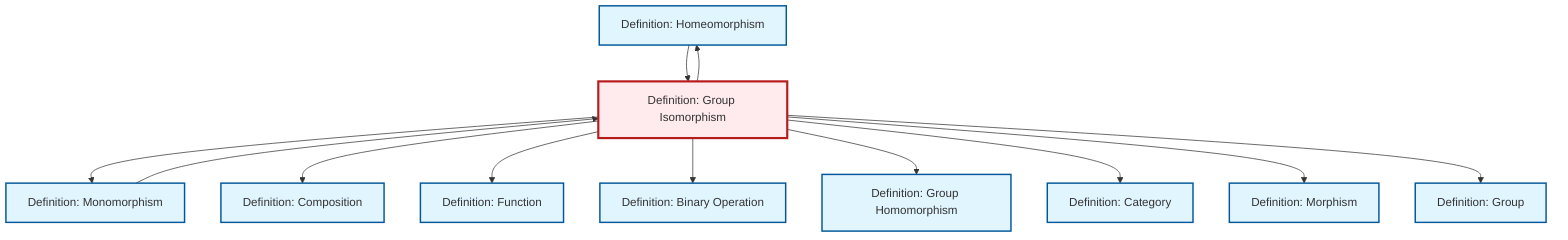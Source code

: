 graph TD
    classDef definition fill:#e1f5fe,stroke:#01579b,stroke-width:2px
    classDef theorem fill:#f3e5f5,stroke:#4a148c,stroke-width:2px
    classDef axiom fill:#fff3e0,stroke:#e65100,stroke-width:2px
    classDef example fill:#e8f5e9,stroke:#1b5e20,stroke-width:2px
    classDef current fill:#ffebee,stroke:#b71c1c,stroke-width:3px
    def-category["Definition: Category"]:::definition
    def-group["Definition: Group"]:::definition
    def-composition["Definition: Composition"]:::definition
    def-binary-operation["Definition: Binary Operation"]:::definition
    def-homeomorphism["Definition: Homeomorphism"]:::definition
    def-monomorphism["Definition: Monomorphism"]:::definition
    def-isomorphism["Definition: Group Isomorphism"]:::definition
    def-function["Definition: Function"]:::definition
    def-morphism["Definition: Morphism"]:::definition
    def-homomorphism["Definition: Group Homomorphism"]:::definition
    def-isomorphism --> def-monomorphism
    def-isomorphism --> def-composition
    def-isomorphism --> def-homeomorphism
    def-isomorphism --> def-function
    def-isomorphism --> def-binary-operation
    def-isomorphism --> def-homomorphism
    def-isomorphism --> def-category
    def-isomorphism --> def-morphism
    def-monomorphism --> def-isomorphism
    def-isomorphism --> def-group
    def-homeomorphism --> def-isomorphism
    class def-isomorphism current